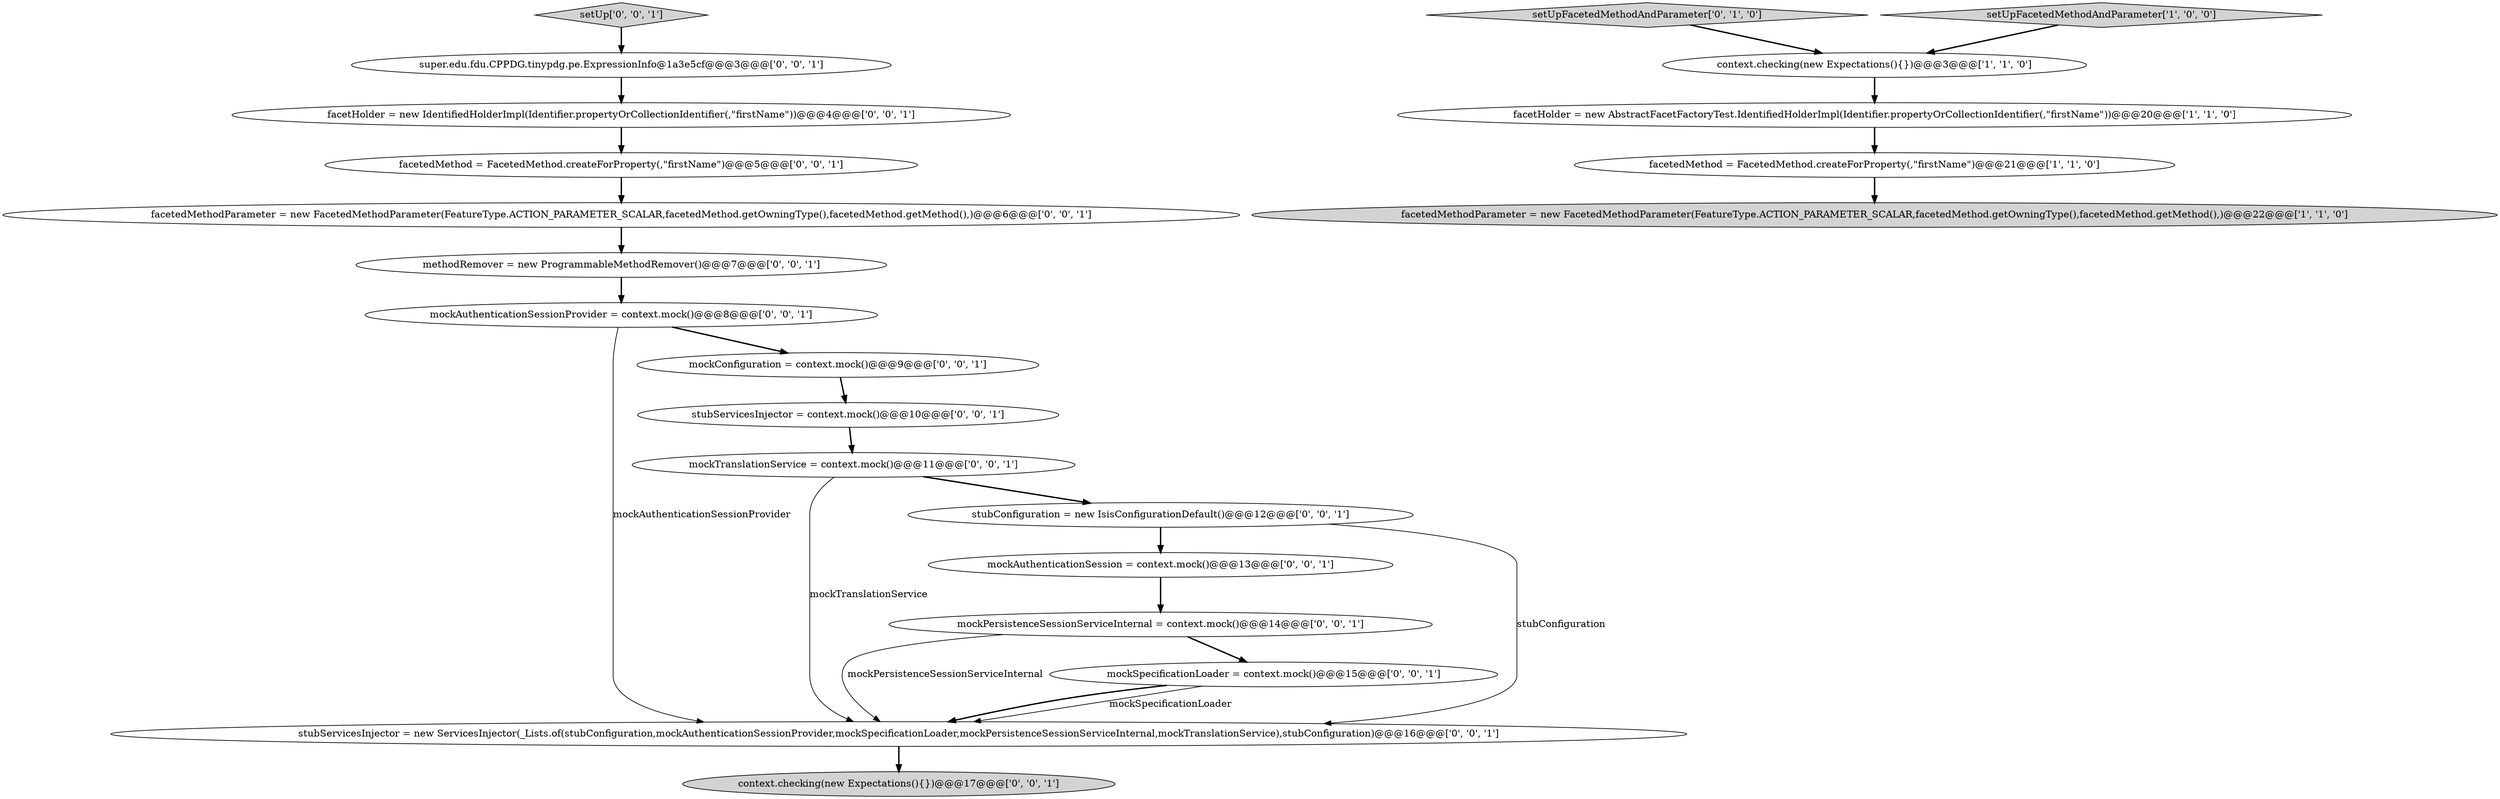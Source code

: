 digraph {
15 [style = filled, label = "stubServicesInjector = context.mock()@@@10@@@['0', '0', '1']", fillcolor = white, shape = ellipse image = "AAA0AAABBB3BBB"];
21 [style = filled, label = "setUp['0', '0', '1']", fillcolor = lightgray, shape = diamond image = "AAA0AAABBB3BBB"];
16 [style = filled, label = "mockAuthenticationSessionProvider = context.mock()@@@8@@@['0', '0', '1']", fillcolor = white, shape = ellipse image = "AAA0AAABBB3BBB"];
14 [style = filled, label = "context.checking(new Expectations(){})@@@17@@@['0', '0', '1']", fillcolor = lightgray, shape = ellipse image = "AAA0AAABBB3BBB"];
5 [style = filled, label = "setUpFacetedMethodAndParameter['0', '1', '0']", fillcolor = lightgray, shape = diamond image = "AAA0AAABBB2BBB"];
20 [style = filled, label = "mockAuthenticationSession = context.mock()@@@13@@@['0', '0', '1']", fillcolor = white, shape = ellipse image = "AAA0AAABBB3BBB"];
4 [style = filled, label = "facetHolder = new AbstractFacetFactoryTest.IdentifiedHolderImpl(Identifier.propertyOrCollectionIdentifier(,\"firstName\"))@@@20@@@['1', '1', '0']", fillcolor = white, shape = ellipse image = "AAA0AAABBB1BBB"];
7 [style = filled, label = "super.edu.fdu.CPPDG.tinypdg.pe.ExpressionInfo@1a3e5cf@@@3@@@['0', '0', '1']", fillcolor = white, shape = ellipse image = "AAA0AAABBB3BBB"];
13 [style = filled, label = "methodRemover = new ProgrammableMethodRemover()@@@7@@@['0', '0', '1']", fillcolor = white, shape = ellipse image = "AAA0AAABBB3BBB"];
10 [style = filled, label = "facetedMethod = FacetedMethod.createForProperty(,\"firstName\")@@@5@@@['0', '0', '1']", fillcolor = white, shape = ellipse image = "AAA0AAABBB3BBB"];
2 [style = filled, label = "setUpFacetedMethodAndParameter['1', '0', '0']", fillcolor = lightgray, shape = diamond image = "AAA0AAABBB1BBB"];
9 [style = filled, label = "stubServicesInjector = new ServicesInjector(_Lists.of(stubConfiguration,mockAuthenticationSessionProvider,mockSpecificationLoader,mockPersistenceSessionServiceInternal,mockTranslationService),stubConfiguration)@@@16@@@['0', '0', '1']", fillcolor = white, shape = ellipse image = "AAA0AAABBB3BBB"];
3 [style = filled, label = "facetedMethodParameter = new FacetedMethodParameter(FeatureType.ACTION_PARAMETER_SCALAR,facetedMethod.getOwningType(),facetedMethod.getMethod(),)@@@22@@@['1', '1', '0']", fillcolor = lightgray, shape = ellipse image = "AAA0AAABBB1BBB"];
1 [style = filled, label = "context.checking(new Expectations(){})@@@3@@@['1', '1', '0']", fillcolor = white, shape = ellipse image = "AAA0AAABBB1BBB"];
6 [style = filled, label = "facetHolder = new IdentifiedHolderImpl(Identifier.propertyOrCollectionIdentifier(,\"firstName\"))@@@4@@@['0', '0', '1']", fillcolor = white, shape = ellipse image = "AAA0AAABBB3BBB"];
11 [style = filled, label = "stubConfiguration = new IsisConfigurationDefault()@@@12@@@['0', '0', '1']", fillcolor = white, shape = ellipse image = "AAA0AAABBB3BBB"];
0 [style = filled, label = "facetedMethod = FacetedMethod.createForProperty(,\"firstName\")@@@21@@@['1', '1', '0']", fillcolor = white, shape = ellipse image = "AAA0AAABBB1BBB"];
17 [style = filled, label = "mockConfiguration = context.mock()@@@9@@@['0', '0', '1']", fillcolor = white, shape = ellipse image = "AAA0AAABBB3BBB"];
19 [style = filled, label = "mockTranslationService = context.mock()@@@11@@@['0', '0', '1']", fillcolor = white, shape = ellipse image = "AAA0AAABBB3BBB"];
12 [style = filled, label = "facetedMethodParameter = new FacetedMethodParameter(FeatureType.ACTION_PARAMETER_SCALAR,facetedMethod.getOwningType(),facetedMethod.getMethod(),)@@@6@@@['0', '0', '1']", fillcolor = white, shape = ellipse image = "AAA0AAABBB3BBB"];
8 [style = filled, label = "mockSpecificationLoader = context.mock()@@@15@@@['0', '0', '1']", fillcolor = white, shape = ellipse image = "AAA0AAABBB3BBB"];
18 [style = filled, label = "mockPersistenceSessionServiceInternal = context.mock()@@@14@@@['0', '0', '1']", fillcolor = white, shape = ellipse image = "AAA0AAABBB3BBB"];
11->9 [style = solid, label="stubConfiguration"];
8->9 [style = bold, label=""];
11->20 [style = bold, label=""];
19->9 [style = solid, label="mockTranslationService"];
20->18 [style = bold, label=""];
5->1 [style = bold, label=""];
7->6 [style = bold, label=""];
15->19 [style = bold, label=""];
0->3 [style = bold, label=""];
12->13 [style = bold, label=""];
10->12 [style = bold, label=""];
6->10 [style = bold, label=""];
19->11 [style = bold, label=""];
17->15 [style = bold, label=""];
13->16 [style = bold, label=""];
8->9 [style = solid, label="mockSpecificationLoader"];
2->1 [style = bold, label=""];
16->9 [style = solid, label="mockAuthenticationSessionProvider"];
21->7 [style = bold, label=""];
9->14 [style = bold, label=""];
1->4 [style = bold, label=""];
18->9 [style = solid, label="mockPersistenceSessionServiceInternal"];
16->17 [style = bold, label=""];
18->8 [style = bold, label=""];
4->0 [style = bold, label=""];
}
